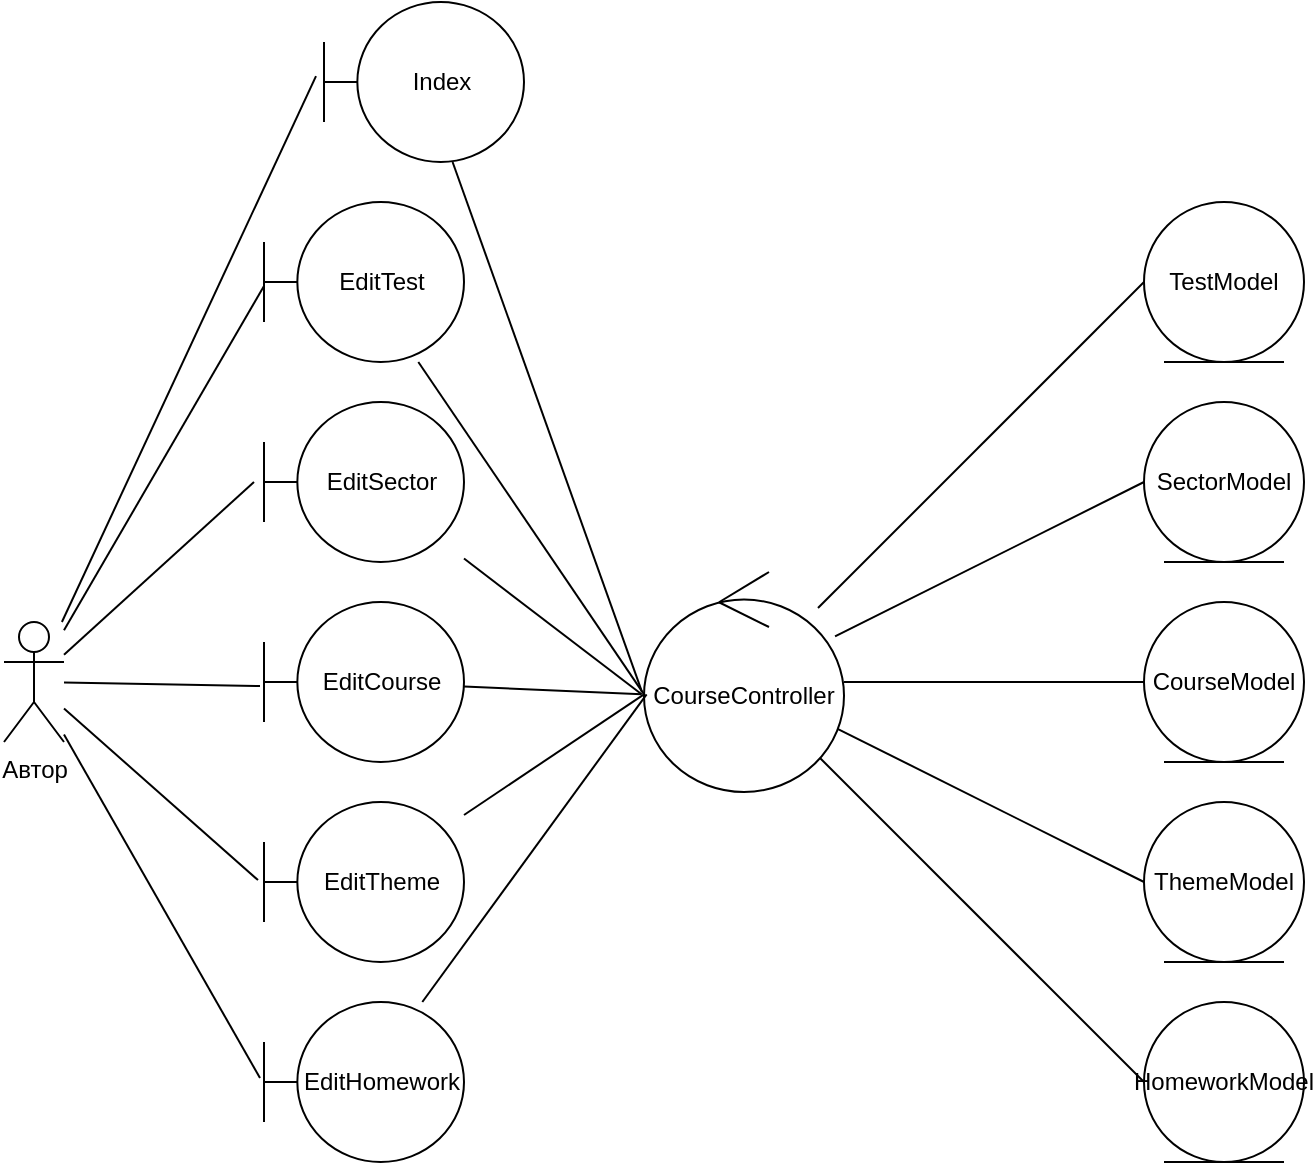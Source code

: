<mxfile version="23.1.5" type="device">
  <diagram name="Страница — 1" id="bLIWgat2K8dpFbzlpGcP">
    <mxGraphModel dx="1434" dy="884" grid="1" gridSize="10" guides="1" tooltips="1" connect="1" arrows="1" fold="1" page="1" pageScale="1" pageWidth="827" pageHeight="1169" math="0" shadow="0">
      <root>
        <mxCell id="0" />
        <mxCell id="1" parent="0" />
        <mxCell id="H8p_KD_jGr5xudb8fyga-1" value="Автор" style="shape=umlActor;verticalLabelPosition=bottom;verticalAlign=top;html=1;" vertex="1" parent="1">
          <mxGeometry x="20" y="460" width="30" height="60" as="geometry" />
        </mxCell>
        <mxCell id="H8p_KD_jGr5xudb8fyga-2" value="EditCourse" style="shape=umlBoundary;whiteSpace=wrap;html=1;" vertex="1" parent="1">
          <mxGeometry x="150" y="450" width="100" height="80" as="geometry" />
        </mxCell>
        <mxCell id="H8p_KD_jGr5xudb8fyga-4" value="CourseModel" style="ellipse;shape=umlEntity;whiteSpace=wrap;html=1;" vertex="1" parent="1">
          <mxGeometry x="590" y="450" width="80" height="80" as="geometry" />
        </mxCell>
        <mxCell id="H8p_KD_jGr5xudb8fyga-5" value="EditSector" style="shape=umlBoundary;whiteSpace=wrap;html=1;" vertex="1" parent="1">
          <mxGeometry x="150" y="350" width="100" height="80" as="geometry" />
        </mxCell>
        <mxCell id="H8p_KD_jGr5xudb8fyga-6" value="EditTheme" style="shape=umlBoundary;whiteSpace=wrap;html=1;" vertex="1" parent="1">
          <mxGeometry x="150" y="550" width="100" height="80" as="geometry" />
        </mxCell>
        <mxCell id="H8p_KD_jGr5xudb8fyga-20" style="rounded=0;orthogonalLoop=1;jettySize=auto;html=1;entryX=0;entryY=0.5;entryDx=0;entryDy=0;endArrow=none;endFill=0;" edge="1" parent="1" source="H8p_KD_jGr5xudb8fyga-7" target="H8p_KD_jGr5xudb8fyga-19">
          <mxGeometry relative="1" as="geometry" />
        </mxCell>
        <mxCell id="H8p_KD_jGr5xudb8fyga-21" style="rounded=0;orthogonalLoop=1;jettySize=auto;html=1;entryX=0;entryY=0.5;entryDx=0;entryDy=0;endArrow=none;endFill=0;" edge="1" parent="1" source="H8p_KD_jGr5xudb8fyga-7" target="H8p_KD_jGr5xudb8fyga-18">
          <mxGeometry relative="1" as="geometry" />
        </mxCell>
        <mxCell id="H8p_KD_jGr5xudb8fyga-22" style="rounded=0;orthogonalLoop=1;jettySize=auto;html=1;entryX=0;entryY=0.5;entryDx=0;entryDy=0;endArrow=none;endFill=0;" edge="1" parent="1" source="H8p_KD_jGr5xudb8fyga-7" target="H8p_KD_jGr5xudb8fyga-4">
          <mxGeometry relative="1" as="geometry" />
        </mxCell>
        <mxCell id="H8p_KD_jGr5xudb8fyga-23" style="rounded=0;orthogonalLoop=1;jettySize=auto;html=1;entryX=0;entryY=0.5;entryDx=0;entryDy=0;endArrow=none;endFill=0;" edge="1" parent="1" source="H8p_KD_jGr5xudb8fyga-7" target="H8p_KD_jGr5xudb8fyga-16">
          <mxGeometry relative="1" as="geometry" />
        </mxCell>
        <mxCell id="H8p_KD_jGr5xudb8fyga-24" style="rounded=0;orthogonalLoop=1;jettySize=auto;html=1;entryX=0;entryY=0.5;entryDx=0;entryDy=0;endArrow=none;endFill=0;" edge="1" parent="1" source="H8p_KD_jGr5xudb8fyga-7" target="H8p_KD_jGr5xudb8fyga-17">
          <mxGeometry relative="1" as="geometry" />
        </mxCell>
        <mxCell id="H8p_KD_jGr5xudb8fyga-7" value="CourseController" style="ellipse;shape=umlControl;whiteSpace=wrap;html=1;" vertex="1" parent="1">
          <mxGeometry x="340" y="435" width="100" height="110" as="geometry" />
        </mxCell>
        <mxCell id="H8p_KD_jGr5xudb8fyga-8" value="EditTest" style="shape=umlBoundary;whiteSpace=wrap;html=1;" vertex="1" parent="1">
          <mxGeometry x="150" y="250" width="100" height="80" as="geometry" />
        </mxCell>
        <mxCell id="H8p_KD_jGr5xudb8fyga-9" value="EditHomework" style="shape=umlBoundary;whiteSpace=wrap;html=1;" vertex="1" parent="1">
          <mxGeometry x="150" y="650" width="100" height="80" as="geometry" />
        </mxCell>
        <mxCell id="H8p_KD_jGr5xudb8fyga-10" style="rounded=0;orthogonalLoop=1;jettySize=auto;html=1;entryX=-0.012;entryY=0.556;entryDx=0;entryDy=0;entryPerimeter=0;endArrow=none;endFill=0;" edge="1" parent="1" source="H8p_KD_jGr5xudb8fyga-2" target="H8p_KD_jGr5xudb8fyga-7">
          <mxGeometry relative="1" as="geometry" />
        </mxCell>
        <mxCell id="H8p_KD_jGr5xudb8fyga-11" style="rounded=0;orthogonalLoop=1;jettySize=auto;html=1;entryX=-0.012;entryY=0.556;entryDx=0;entryDy=0;entryPerimeter=0;endArrow=none;endFill=0;" edge="1" parent="1" source="H8p_KD_jGr5xudb8fyga-5" target="H8p_KD_jGr5xudb8fyga-7">
          <mxGeometry relative="1" as="geometry" />
        </mxCell>
        <mxCell id="H8p_KD_jGr5xudb8fyga-12" style="rounded=0;orthogonalLoop=1;jettySize=auto;html=1;entryX=0;entryY=0.556;entryDx=0;entryDy=0;entryPerimeter=0;endArrow=none;endFill=0;" edge="1" parent="1" source="H8p_KD_jGr5xudb8fyga-8" target="H8p_KD_jGr5xudb8fyga-7">
          <mxGeometry relative="1" as="geometry" />
        </mxCell>
        <mxCell id="H8p_KD_jGr5xudb8fyga-13" style="rounded=0;orthogonalLoop=1;jettySize=auto;html=1;entryX=0;entryY=0.556;entryDx=0;entryDy=0;entryPerimeter=0;endArrow=none;endFill=0;" edge="1" parent="1" source="H8p_KD_jGr5xudb8fyga-6" target="H8p_KD_jGr5xudb8fyga-7">
          <mxGeometry relative="1" as="geometry" />
        </mxCell>
        <mxCell id="H8p_KD_jGr5xudb8fyga-14" style="rounded=0;orthogonalLoop=1;jettySize=auto;html=1;entryX=0.013;entryY=0.556;entryDx=0;entryDy=0;entryPerimeter=0;endArrow=none;endFill=0;" edge="1" parent="1" source="H8p_KD_jGr5xudb8fyga-9" target="H8p_KD_jGr5xudb8fyga-7">
          <mxGeometry relative="1" as="geometry" />
        </mxCell>
        <mxCell id="H8p_KD_jGr5xudb8fyga-16" value="ThemeModel" style="ellipse;shape=umlEntity;whiteSpace=wrap;html=1;" vertex="1" parent="1">
          <mxGeometry x="590" y="550" width="80" height="80" as="geometry" />
        </mxCell>
        <mxCell id="H8p_KD_jGr5xudb8fyga-17" value="HomeworkModel" style="ellipse;shape=umlEntity;whiteSpace=wrap;html=1;" vertex="1" parent="1">
          <mxGeometry x="590" y="650" width="80" height="80" as="geometry" />
        </mxCell>
        <mxCell id="H8p_KD_jGr5xudb8fyga-18" value="SectorModel" style="ellipse;shape=umlEntity;whiteSpace=wrap;html=1;" vertex="1" parent="1">
          <mxGeometry x="590" y="350" width="80" height="80" as="geometry" />
        </mxCell>
        <mxCell id="H8p_KD_jGr5xudb8fyga-19" value="TestModel" style="ellipse;shape=umlEntity;whiteSpace=wrap;html=1;" vertex="1" parent="1">
          <mxGeometry x="590" y="250" width="80" height="80" as="geometry" />
        </mxCell>
        <mxCell id="H8p_KD_jGr5xudb8fyga-25" style="rounded=0;orthogonalLoop=1;jettySize=auto;html=1;entryX=0;entryY=0.525;entryDx=0;entryDy=0;entryPerimeter=0;endArrow=none;endFill=0;" edge="1" parent="1" source="H8p_KD_jGr5xudb8fyga-1" target="H8p_KD_jGr5xudb8fyga-8">
          <mxGeometry relative="1" as="geometry" />
        </mxCell>
        <mxCell id="H8p_KD_jGr5xudb8fyga-26" style="rounded=0;orthogonalLoop=1;jettySize=auto;html=1;entryX=-0.02;entryY=0.525;entryDx=0;entryDy=0;entryPerimeter=0;endArrow=none;endFill=0;" edge="1" parent="1" source="H8p_KD_jGr5xudb8fyga-1" target="H8p_KD_jGr5xudb8fyga-2">
          <mxGeometry relative="1" as="geometry" />
        </mxCell>
        <mxCell id="H8p_KD_jGr5xudb8fyga-27" style="rounded=0;orthogonalLoop=1;jettySize=auto;html=1;entryX=-0.05;entryY=0.5;entryDx=0;entryDy=0;entryPerimeter=0;endArrow=none;endFill=0;" edge="1" parent="1" source="H8p_KD_jGr5xudb8fyga-1" target="H8p_KD_jGr5xudb8fyga-5">
          <mxGeometry relative="1" as="geometry" />
        </mxCell>
        <mxCell id="H8p_KD_jGr5xudb8fyga-28" style="rounded=0;orthogonalLoop=1;jettySize=auto;html=1;entryX=-0.03;entryY=0.488;entryDx=0;entryDy=0;entryPerimeter=0;endArrow=none;endFill=0;" edge="1" parent="1" source="H8p_KD_jGr5xudb8fyga-1" target="H8p_KD_jGr5xudb8fyga-6">
          <mxGeometry relative="1" as="geometry" />
        </mxCell>
        <mxCell id="H8p_KD_jGr5xudb8fyga-29" style="rounded=0;orthogonalLoop=1;jettySize=auto;html=1;entryX=-0.02;entryY=0.475;entryDx=0;entryDy=0;entryPerimeter=0;endArrow=none;endFill=0;" edge="1" parent="1" source="H8p_KD_jGr5xudb8fyga-1" target="H8p_KD_jGr5xudb8fyga-9">
          <mxGeometry relative="1" as="geometry" />
        </mxCell>
        <mxCell id="H8p_KD_jGr5xudb8fyga-31" value="Index" style="shape=umlBoundary;whiteSpace=wrap;html=1;" vertex="1" parent="1">
          <mxGeometry x="180" y="150" width="100" height="80" as="geometry" />
        </mxCell>
        <mxCell id="H8p_KD_jGr5xudb8fyga-32" style="rounded=0;orthogonalLoop=1;jettySize=auto;html=1;entryX=-0.04;entryY=0.463;entryDx=0;entryDy=0;entryPerimeter=0;endArrow=none;endFill=0;" edge="1" parent="1" source="H8p_KD_jGr5xudb8fyga-1" target="H8p_KD_jGr5xudb8fyga-31">
          <mxGeometry relative="1" as="geometry" />
        </mxCell>
        <mxCell id="H8p_KD_jGr5xudb8fyga-33" style="rounded=0;orthogonalLoop=1;jettySize=auto;html=1;entryX=-0.01;entryY=0.545;entryDx=0;entryDy=0;entryPerimeter=0;endArrow=none;endFill=0;" edge="1" parent="1" source="H8p_KD_jGr5xudb8fyga-31" target="H8p_KD_jGr5xudb8fyga-7">
          <mxGeometry relative="1" as="geometry" />
        </mxCell>
      </root>
    </mxGraphModel>
  </diagram>
</mxfile>
